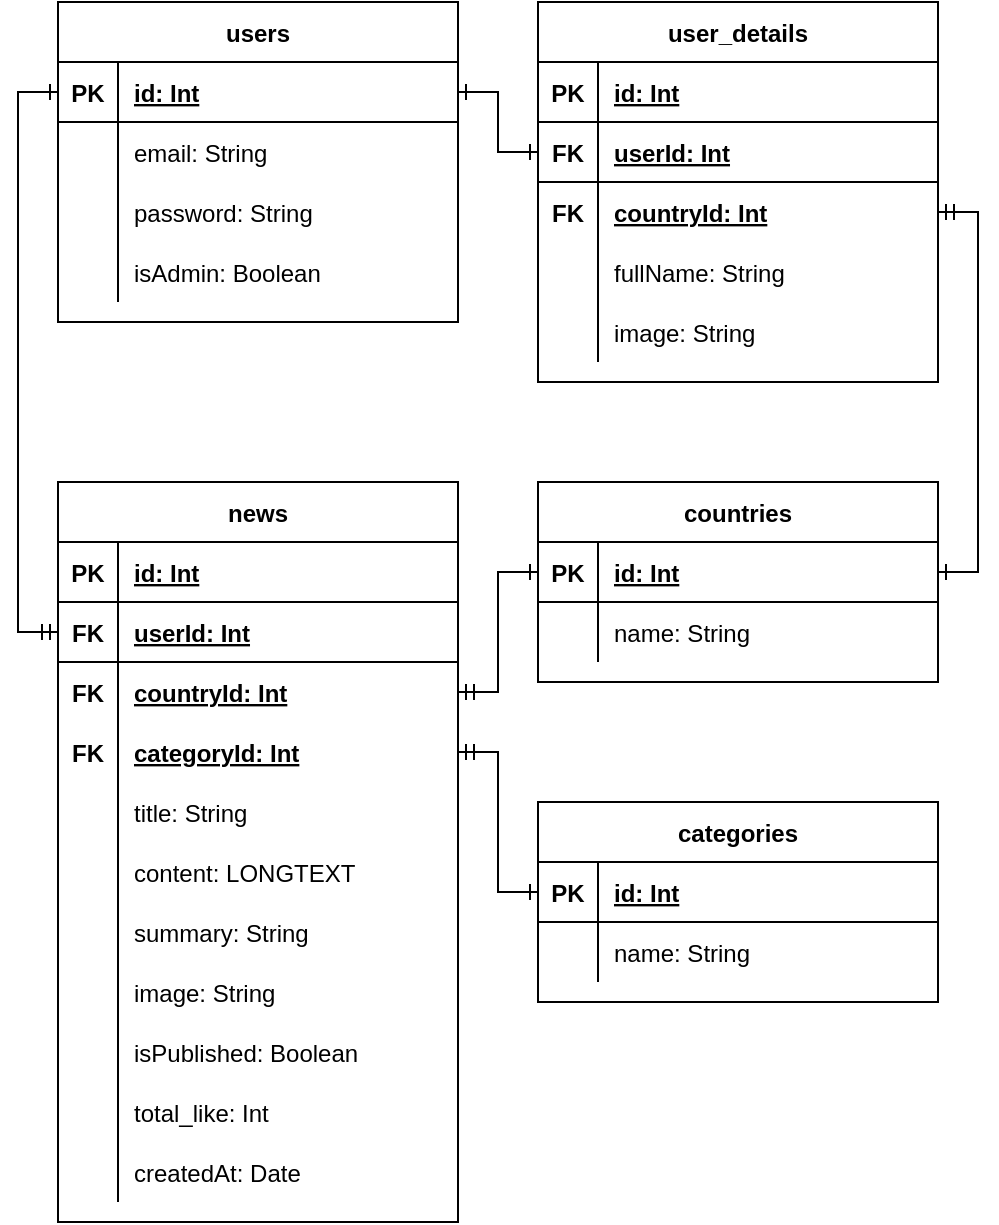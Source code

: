 <mxfile version="20.5.3" type="device"><diagram id="C5RBs43oDa-KdzZeNtuy" name="Page-1"><mxGraphModel dx="1032" dy="624" grid="1" gridSize="10" guides="1" tooltips="1" connect="1" arrows="1" fold="1" page="1" pageScale="1" pageWidth="827" pageHeight="1169" math="0" shadow="0"><root><mxCell id="WIyWlLk6GJQsqaUBKTNV-0"/><mxCell id="WIyWlLk6GJQsqaUBKTNV-1" parent="WIyWlLk6GJQsqaUBKTNV-0"/><mxCell id="AtHMtqorN1q4MzDnOZxd-13" value="users" style="shape=table;startSize=30;container=1;collapsible=1;childLayout=tableLayout;fixedRows=1;rowLines=0;fontStyle=1;align=center;resizeLast=1;" parent="WIyWlLk6GJQsqaUBKTNV-1" vertex="1"><mxGeometry x="40" width="200" height="160" as="geometry"><mxRectangle x="-230" y="350" width="90" height="30" as="alternateBounds"/></mxGeometry></mxCell><mxCell id="AtHMtqorN1q4MzDnOZxd-14" value="" style="shape=tableRow;horizontal=0;startSize=0;swimlaneHead=0;swimlaneBody=0;fillColor=none;collapsible=0;dropTarget=0;points=[[0,0.5],[1,0.5]];portConstraint=eastwest;top=0;left=0;right=0;bottom=1;" parent="AtHMtqorN1q4MzDnOZxd-13" vertex="1"><mxGeometry y="30" width="200" height="30" as="geometry"/></mxCell><mxCell id="AtHMtqorN1q4MzDnOZxd-15" value="PK" style="shape=partialRectangle;connectable=0;fillColor=none;top=0;left=0;bottom=0;right=0;fontStyle=1;overflow=hidden;" parent="AtHMtqorN1q4MzDnOZxd-14" vertex="1"><mxGeometry width="30" height="30" as="geometry"><mxRectangle width="30" height="30" as="alternateBounds"/></mxGeometry></mxCell><mxCell id="AtHMtqorN1q4MzDnOZxd-16" value="id: Int" style="shape=partialRectangle;connectable=0;fillColor=none;top=0;left=0;bottom=0;right=0;align=left;spacingLeft=6;fontStyle=5;overflow=hidden;" parent="AtHMtqorN1q4MzDnOZxd-14" vertex="1"><mxGeometry x="30" width="170" height="30" as="geometry"><mxRectangle width="170" height="30" as="alternateBounds"/></mxGeometry></mxCell><mxCell id="AtHMtqorN1q4MzDnOZxd-20" value="" style="shape=tableRow;horizontal=0;startSize=0;swimlaneHead=0;swimlaneBody=0;fillColor=none;collapsible=0;dropTarget=0;points=[[0,0.5],[1,0.5]];portConstraint=eastwest;top=0;left=0;right=0;bottom=0;" parent="AtHMtqorN1q4MzDnOZxd-13" vertex="1"><mxGeometry y="60" width="200" height="30" as="geometry"/></mxCell><mxCell id="AtHMtqorN1q4MzDnOZxd-21" value="" style="shape=partialRectangle;connectable=0;fillColor=none;top=0;left=0;bottom=0;right=0;editable=1;overflow=hidden;" parent="AtHMtqorN1q4MzDnOZxd-20" vertex="1"><mxGeometry width="30" height="30" as="geometry"><mxRectangle width="30" height="30" as="alternateBounds"/></mxGeometry></mxCell><mxCell id="AtHMtqorN1q4MzDnOZxd-22" value="email: String" style="shape=partialRectangle;connectable=0;fillColor=none;top=0;left=0;bottom=0;right=0;align=left;spacingLeft=6;overflow=hidden;" parent="AtHMtqorN1q4MzDnOZxd-20" vertex="1"><mxGeometry x="30" width="170" height="30" as="geometry"><mxRectangle width="170" height="30" as="alternateBounds"/></mxGeometry></mxCell><mxCell id="AtHMtqorN1q4MzDnOZxd-23" value="" style="shape=tableRow;horizontal=0;startSize=0;swimlaneHead=0;swimlaneBody=0;fillColor=none;collapsible=0;dropTarget=0;points=[[0,0.5],[1,0.5]];portConstraint=eastwest;top=0;left=0;right=0;bottom=0;" parent="AtHMtqorN1q4MzDnOZxd-13" vertex="1"><mxGeometry y="90" width="200" height="30" as="geometry"/></mxCell><mxCell id="AtHMtqorN1q4MzDnOZxd-24" value="" style="shape=partialRectangle;connectable=0;fillColor=none;top=0;left=0;bottom=0;right=0;editable=1;overflow=hidden;" parent="AtHMtqorN1q4MzDnOZxd-23" vertex="1"><mxGeometry width="30" height="30" as="geometry"><mxRectangle width="30" height="30" as="alternateBounds"/></mxGeometry></mxCell><mxCell id="AtHMtqorN1q4MzDnOZxd-25" value="password: String" style="shape=partialRectangle;connectable=0;fillColor=none;top=0;left=0;bottom=0;right=0;align=left;spacingLeft=6;overflow=hidden;" parent="AtHMtqorN1q4MzDnOZxd-23" vertex="1"><mxGeometry x="30" width="170" height="30" as="geometry"><mxRectangle width="170" height="30" as="alternateBounds"/></mxGeometry></mxCell><mxCell id="AtHMtqorN1q4MzDnOZxd-128" value="" style="shape=tableRow;horizontal=0;startSize=0;swimlaneHead=0;swimlaneBody=0;fillColor=none;collapsible=0;dropTarget=0;points=[[0,0.5],[1,0.5]];portConstraint=eastwest;top=0;left=0;right=0;bottom=0;" parent="AtHMtqorN1q4MzDnOZxd-13" vertex="1"><mxGeometry y="120" width="200" height="30" as="geometry"/></mxCell><mxCell id="AtHMtqorN1q4MzDnOZxd-129" value="" style="shape=partialRectangle;connectable=0;fillColor=none;top=0;left=0;bottom=0;right=0;editable=1;overflow=hidden;" parent="AtHMtqorN1q4MzDnOZxd-128" vertex="1"><mxGeometry width="30" height="30" as="geometry"><mxRectangle width="30" height="30" as="alternateBounds"/></mxGeometry></mxCell><mxCell id="AtHMtqorN1q4MzDnOZxd-130" value="isAdmin: Boolean" style="shape=partialRectangle;connectable=0;fillColor=none;top=0;left=0;bottom=0;right=0;align=left;spacingLeft=6;overflow=hidden;" parent="AtHMtqorN1q4MzDnOZxd-128" vertex="1"><mxGeometry x="30" width="170" height="30" as="geometry"><mxRectangle width="170" height="30" as="alternateBounds"/></mxGeometry></mxCell><mxCell id="AtHMtqorN1q4MzDnOZxd-111" value="user_details" style="shape=table;startSize=30;container=1;collapsible=1;childLayout=tableLayout;fixedRows=1;rowLines=0;fontStyle=1;align=center;resizeLast=1;" parent="WIyWlLk6GJQsqaUBKTNV-1" vertex="1"><mxGeometry x="280" width="200" height="190" as="geometry"><mxRectangle x="-230" y="350" width="90" height="30" as="alternateBounds"/></mxGeometry></mxCell><mxCell id="AtHMtqorN1q4MzDnOZxd-112" value="" style="shape=tableRow;horizontal=0;startSize=0;swimlaneHead=0;swimlaneBody=0;fillColor=none;collapsible=0;dropTarget=0;points=[[0,0.5],[1,0.5]];portConstraint=eastwest;top=0;left=0;right=0;bottom=1;" parent="AtHMtqorN1q4MzDnOZxd-111" vertex="1"><mxGeometry y="30" width="200" height="30" as="geometry"/></mxCell><mxCell id="AtHMtqorN1q4MzDnOZxd-113" value="PK" style="shape=partialRectangle;connectable=0;fillColor=none;top=0;left=0;bottom=0;right=0;fontStyle=1;overflow=hidden;" parent="AtHMtqorN1q4MzDnOZxd-112" vertex="1"><mxGeometry width="30" height="30" as="geometry"><mxRectangle width="30" height="30" as="alternateBounds"/></mxGeometry></mxCell><mxCell id="AtHMtqorN1q4MzDnOZxd-114" value="id: Int" style="shape=partialRectangle;connectable=0;fillColor=none;top=0;left=0;bottom=0;right=0;align=left;spacingLeft=6;fontStyle=5;overflow=hidden;" parent="AtHMtqorN1q4MzDnOZxd-112" vertex="1"><mxGeometry x="30" width="170" height="30" as="geometry"><mxRectangle width="170" height="30" as="alternateBounds"/></mxGeometry></mxCell><mxCell id="AtHMtqorN1q4MzDnOZxd-124" value="" style="shape=tableRow;horizontal=0;startSize=0;swimlaneHead=0;swimlaneBody=0;fillColor=none;collapsible=0;dropTarget=0;points=[[0,0.5],[1,0.5]];portConstraint=eastwest;top=0;left=0;right=0;bottom=1;" parent="AtHMtqorN1q4MzDnOZxd-111" vertex="1"><mxGeometry y="60" width="200" height="30" as="geometry"/></mxCell><mxCell id="AtHMtqorN1q4MzDnOZxd-125" value="FK" style="shape=partialRectangle;connectable=0;fillColor=none;top=0;left=0;bottom=0;right=0;fontStyle=1;overflow=hidden;" parent="AtHMtqorN1q4MzDnOZxd-124" vertex="1"><mxGeometry width="30" height="30" as="geometry"><mxRectangle width="30" height="30" as="alternateBounds"/></mxGeometry></mxCell><mxCell id="AtHMtqorN1q4MzDnOZxd-126" value="userId: Int" style="shape=partialRectangle;connectable=0;fillColor=none;top=0;left=0;bottom=0;right=0;align=left;spacingLeft=6;fontStyle=5;overflow=hidden;" parent="AtHMtqorN1q4MzDnOZxd-124" vertex="1"><mxGeometry x="30" width="170" height="30" as="geometry"><mxRectangle width="170" height="30" as="alternateBounds"/></mxGeometry></mxCell><mxCell id="AtHMtqorN1q4MzDnOZxd-121" value="" style="shape=tableRow;horizontal=0;startSize=0;swimlaneHead=0;swimlaneBody=0;fillColor=none;collapsible=0;dropTarget=0;points=[[0,0.5],[1,0.5]];portConstraint=eastwest;top=0;left=0;right=0;bottom=0;fontStyle=1" parent="AtHMtqorN1q4MzDnOZxd-111" vertex="1"><mxGeometry y="90" width="200" height="30" as="geometry"/></mxCell><mxCell id="AtHMtqorN1q4MzDnOZxd-122" value="FK" style="shape=partialRectangle;connectable=0;fillColor=none;top=0;left=0;bottom=0;right=0;editable=1;overflow=hidden;fontStyle=1" parent="AtHMtqorN1q4MzDnOZxd-121" vertex="1"><mxGeometry width="30" height="30" as="geometry"><mxRectangle width="30" height="30" as="alternateBounds"/></mxGeometry></mxCell><mxCell id="AtHMtqorN1q4MzDnOZxd-123" value="countryId: Int" style="shape=partialRectangle;connectable=0;fillColor=none;top=0;left=0;bottom=0;right=0;align=left;spacingLeft=6;overflow=hidden;fontStyle=5" parent="AtHMtqorN1q4MzDnOZxd-121" vertex="1"><mxGeometry x="30" width="170" height="30" as="geometry"><mxRectangle width="170" height="30" as="alternateBounds"/></mxGeometry></mxCell><mxCell id="AtHMtqorN1q4MzDnOZxd-115" value="" style="shape=tableRow;horizontal=0;startSize=0;swimlaneHead=0;swimlaneBody=0;fillColor=none;collapsible=0;dropTarget=0;points=[[0,0.5],[1,0.5]];portConstraint=eastwest;top=0;left=0;right=0;bottom=0;" parent="AtHMtqorN1q4MzDnOZxd-111" vertex="1"><mxGeometry y="120" width="200" height="30" as="geometry"/></mxCell><mxCell id="AtHMtqorN1q4MzDnOZxd-116" value="" style="shape=partialRectangle;connectable=0;fillColor=none;top=0;left=0;bottom=0;right=0;editable=1;overflow=hidden;" parent="AtHMtqorN1q4MzDnOZxd-115" vertex="1"><mxGeometry width="30" height="30" as="geometry"><mxRectangle width="30" height="30" as="alternateBounds"/></mxGeometry></mxCell><mxCell id="AtHMtqorN1q4MzDnOZxd-117" value="fullName: String" style="shape=partialRectangle;connectable=0;fillColor=none;top=0;left=0;bottom=0;right=0;align=left;spacingLeft=6;overflow=hidden;" parent="AtHMtqorN1q4MzDnOZxd-115" vertex="1"><mxGeometry x="30" width="170" height="30" as="geometry"><mxRectangle width="170" height="30" as="alternateBounds"/></mxGeometry></mxCell><mxCell id="AtHMtqorN1q4MzDnOZxd-118" value="" style="shape=tableRow;horizontal=0;startSize=0;swimlaneHead=0;swimlaneBody=0;fillColor=none;collapsible=0;dropTarget=0;points=[[0,0.5],[1,0.5]];portConstraint=eastwest;top=0;left=0;right=0;bottom=0;" parent="AtHMtqorN1q4MzDnOZxd-111" vertex="1"><mxGeometry y="150" width="200" height="30" as="geometry"/></mxCell><mxCell id="AtHMtqorN1q4MzDnOZxd-119" value="" style="shape=partialRectangle;connectable=0;fillColor=none;top=0;left=0;bottom=0;right=0;editable=1;overflow=hidden;" parent="AtHMtqorN1q4MzDnOZxd-118" vertex="1"><mxGeometry width="30" height="30" as="geometry"><mxRectangle width="30" height="30" as="alternateBounds"/></mxGeometry></mxCell><mxCell id="AtHMtqorN1q4MzDnOZxd-120" value="image: String" style="shape=partialRectangle;connectable=0;fillColor=none;top=0;left=0;bottom=0;right=0;align=left;spacingLeft=6;overflow=hidden;" parent="AtHMtqorN1q4MzDnOZxd-118" vertex="1"><mxGeometry x="30" width="170" height="30" as="geometry"><mxRectangle width="170" height="30" as="alternateBounds"/></mxGeometry></mxCell><mxCell id="AtHMtqorN1q4MzDnOZxd-127" style="edgeStyle=orthogonalEdgeStyle;rounded=0;orthogonalLoop=1;jettySize=auto;html=1;exitX=1;exitY=0.5;exitDx=0;exitDy=0;entryX=0;entryY=0.5;entryDx=0;entryDy=0;startArrow=ERone;startFill=0;endArrow=ERone;endFill=0;" parent="WIyWlLk6GJQsqaUBKTNV-1" source="AtHMtqorN1q4MzDnOZxd-14" target="AtHMtqorN1q4MzDnOZxd-124" edge="1"><mxGeometry relative="1" as="geometry"/></mxCell><mxCell id="AtHMtqorN1q4MzDnOZxd-131" value="news" style="shape=table;startSize=30;container=1;collapsible=1;childLayout=tableLayout;fixedRows=1;rowLines=0;fontStyle=1;align=center;resizeLast=1;" parent="WIyWlLk6GJQsqaUBKTNV-1" vertex="1"><mxGeometry x="40" y="240" width="200" height="370" as="geometry"><mxRectangle x="-230" y="350" width="90" height="30" as="alternateBounds"/></mxGeometry></mxCell><mxCell id="AtHMtqorN1q4MzDnOZxd-132" value="" style="shape=tableRow;horizontal=0;startSize=0;swimlaneHead=0;swimlaneBody=0;fillColor=none;collapsible=0;dropTarget=0;points=[[0,0.5],[1,0.5]];portConstraint=eastwest;top=0;left=0;right=0;bottom=1;" parent="AtHMtqorN1q4MzDnOZxd-131" vertex="1"><mxGeometry y="30" width="200" height="30" as="geometry"/></mxCell><mxCell id="AtHMtqorN1q4MzDnOZxd-133" value="PK" style="shape=partialRectangle;connectable=0;fillColor=none;top=0;left=0;bottom=0;right=0;fontStyle=1;overflow=hidden;" parent="AtHMtqorN1q4MzDnOZxd-132" vertex="1"><mxGeometry width="30" height="30" as="geometry"><mxRectangle width="30" height="30" as="alternateBounds"/></mxGeometry></mxCell><mxCell id="AtHMtqorN1q4MzDnOZxd-134" value="id: Int" style="shape=partialRectangle;connectable=0;fillColor=none;top=0;left=0;bottom=0;right=0;align=left;spacingLeft=6;fontStyle=5;overflow=hidden;" parent="AtHMtqorN1q4MzDnOZxd-132" vertex="1"><mxGeometry x="30" width="170" height="30" as="geometry"><mxRectangle width="170" height="30" as="alternateBounds"/></mxGeometry></mxCell><mxCell id="AtHMtqorN1q4MzDnOZxd-153" value="" style="shape=tableRow;horizontal=0;startSize=0;swimlaneHead=0;swimlaneBody=0;fillColor=none;collapsible=0;dropTarget=0;points=[[0,0.5],[1,0.5]];portConstraint=eastwest;top=0;left=0;right=0;bottom=1;" parent="AtHMtqorN1q4MzDnOZxd-131" vertex="1"><mxGeometry y="60" width="200" height="30" as="geometry"/></mxCell><mxCell id="AtHMtqorN1q4MzDnOZxd-154" value="FK" style="shape=partialRectangle;connectable=0;fillColor=none;top=0;left=0;bottom=0;right=0;fontStyle=1;overflow=hidden;" parent="AtHMtqorN1q4MzDnOZxd-153" vertex="1"><mxGeometry width="30" height="30" as="geometry"><mxRectangle width="30" height="30" as="alternateBounds"/></mxGeometry></mxCell><mxCell id="AtHMtqorN1q4MzDnOZxd-155" value="userId: Int" style="shape=partialRectangle;connectable=0;fillColor=none;top=0;left=0;bottom=0;right=0;align=left;spacingLeft=6;fontStyle=5;overflow=hidden;" parent="AtHMtqorN1q4MzDnOZxd-153" vertex="1"><mxGeometry x="30" width="170" height="30" as="geometry"><mxRectangle width="170" height="30" as="alternateBounds"/></mxGeometry></mxCell><mxCell id="AtHMtqorN1q4MzDnOZxd-150" value="" style="shape=tableRow;horizontal=0;startSize=0;swimlaneHead=0;swimlaneBody=0;fillColor=none;collapsible=0;dropTarget=0;points=[[0,0.5],[1,0.5]];portConstraint=eastwest;top=0;left=0;right=0;bottom=0;" parent="AtHMtqorN1q4MzDnOZxd-131" vertex="1"><mxGeometry y="90" width="200" height="30" as="geometry"/></mxCell><mxCell id="AtHMtqorN1q4MzDnOZxd-151" value="FK" style="shape=partialRectangle;connectable=0;fillColor=none;top=0;left=0;bottom=0;right=0;editable=1;overflow=hidden;fontStyle=1" parent="AtHMtqorN1q4MzDnOZxd-150" vertex="1"><mxGeometry width="30" height="30" as="geometry"><mxRectangle width="30" height="30" as="alternateBounds"/></mxGeometry></mxCell><mxCell id="AtHMtqorN1q4MzDnOZxd-152" value="countryId: Int" style="shape=partialRectangle;connectable=0;fillColor=none;top=0;left=0;bottom=0;right=0;align=left;spacingLeft=6;overflow=hidden;fontStyle=5" parent="AtHMtqorN1q4MzDnOZxd-150" vertex="1"><mxGeometry x="30" width="170" height="30" as="geometry"><mxRectangle width="170" height="30" as="alternateBounds"/></mxGeometry></mxCell><mxCell id="AtHMtqorN1q4MzDnOZxd-147" value="" style="shape=tableRow;horizontal=0;startSize=0;swimlaneHead=0;swimlaneBody=0;fillColor=none;collapsible=0;dropTarget=0;points=[[0,0.5],[1,0.5]];portConstraint=eastwest;top=0;left=0;right=0;bottom=0;" parent="AtHMtqorN1q4MzDnOZxd-131" vertex="1"><mxGeometry y="120" width="200" height="30" as="geometry"/></mxCell><mxCell id="AtHMtqorN1q4MzDnOZxd-148" value="FK" style="shape=partialRectangle;connectable=0;fillColor=none;top=0;left=0;bottom=0;right=0;editable=1;overflow=hidden;fontStyle=1" parent="AtHMtqorN1q4MzDnOZxd-147" vertex="1"><mxGeometry width="30" height="30" as="geometry"><mxRectangle width="30" height="30" as="alternateBounds"/></mxGeometry></mxCell><mxCell id="AtHMtqorN1q4MzDnOZxd-149" value="categoryId: Int" style="shape=partialRectangle;connectable=0;fillColor=none;top=0;left=0;bottom=0;right=0;align=left;spacingLeft=6;overflow=hidden;fontStyle=5" parent="AtHMtqorN1q4MzDnOZxd-147" vertex="1"><mxGeometry x="30" width="170" height="30" as="geometry"><mxRectangle width="170" height="30" as="alternateBounds"/></mxGeometry></mxCell><mxCell id="AtHMtqorN1q4MzDnOZxd-135" value="" style="shape=tableRow;horizontal=0;startSize=0;swimlaneHead=0;swimlaneBody=0;fillColor=none;collapsible=0;dropTarget=0;points=[[0,0.5],[1,0.5]];portConstraint=eastwest;top=0;left=0;right=0;bottom=0;" parent="AtHMtqorN1q4MzDnOZxd-131" vertex="1"><mxGeometry y="150" width="200" height="30" as="geometry"/></mxCell><mxCell id="AtHMtqorN1q4MzDnOZxd-136" value="" style="shape=partialRectangle;connectable=0;fillColor=none;top=0;left=0;bottom=0;right=0;editable=1;overflow=hidden;" parent="AtHMtqorN1q4MzDnOZxd-135" vertex="1"><mxGeometry width="30" height="30" as="geometry"><mxRectangle width="30" height="30" as="alternateBounds"/></mxGeometry></mxCell><mxCell id="AtHMtqorN1q4MzDnOZxd-137" value="title: String" style="shape=partialRectangle;connectable=0;fillColor=none;top=0;left=0;bottom=0;right=0;align=left;spacingLeft=6;overflow=hidden;" parent="AtHMtqorN1q4MzDnOZxd-135" vertex="1"><mxGeometry x="30" width="170" height="30" as="geometry"><mxRectangle width="170" height="30" as="alternateBounds"/></mxGeometry></mxCell><mxCell id="AtHMtqorN1q4MzDnOZxd-138" value="" style="shape=tableRow;horizontal=0;startSize=0;swimlaneHead=0;swimlaneBody=0;fillColor=none;collapsible=0;dropTarget=0;points=[[0,0.5],[1,0.5]];portConstraint=eastwest;top=0;left=0;right=0;bottom=0;" parent="AtHMtqorN1q4MzDnOZxd-131" vertex="1"><mxGeometry y="180" width="200" height="30" as="geometry"/></mxCell><mxCell id="AtHMtqorN1q4MzDnOZxd-139" value="" style="shape=partialRectangle;connectable=0;fillColor=none;top=0;left=0;bottom=0;right=0;editable=1;overflow=hidden;" parent="AtHMtqorN1q4MzDnOZxd-138" vertex="1"><mxGeometry width="30" height="30" as="geometry"><mxRectangle width="30" height="30" as="alternateBounds"/></mxGeometry></mxCell><mxCell id="AtHMtqorN1q4MzDnOZxd-140" value="content: LONGTEXT" style="shape=partialRectangle;connectable=0;fillColor=none;top=0;left=0;bottom=0;right=0;align=left;spacingLeft=6;overflow=hidden;" parent="AtHMtqorN1q4MzDnOZxd-138" vertex="1"><mxGeometry x="30" width="170" height="30" as="geometry"><mxRectangle width="170" height="30" as="alternateBounds"/></mxGeometry></mxCell><mxCell id="AtHMtqorN1q4MzDnOZxd-160" value="" style="shape=tableRow;horizontal=0;startSize=0;swimlaneHead=0;swimlaneBody=0;fillColor=none;collapsible=0;dropTarget=0;points=[[0,0.5],[1,0.5]];portConstraint=eastwest;top=0;left=0;right=0;bottom=0;" parent="AtHMtqorN1q4MzDnOZxd-131" vertex="1"><mxGeometry y="210" width="200" height="30" as="geometry"/></mxCell><mxCell id="AtHMtqorN1q4MzDnOZxd-161" value="" style="shape=partialRectangle;connectable=0;fillColor=none;top=0;left=0;bottom=0;right=0;editable=1;overflow=hidden;" parent="AtHMtqorN1q4MzDnOZxd-160" vertex="1"><mxGeometry width="30" height="30" as="geometry"><mxRectangle width="30" height="30" as="alternateBounds"/></mxGeometry></mxCell><mxCell id="AtHMtqorN1q4MzDnOZxd-162" value="summary: String" style="shape=partialRectangle;connectable=0;fillColor=none;top=0;left=0;bottom=0;right=0;align=left;spacingLeft=6;overflow=hidden;" parent="AtHMtqorN1q4MzDnOZxd-160" vertex="1"><mxGeometry x="30" width="170" height="30" as="geometry"><mxRectangle width="170" height="30" as="alternateBounds"/></mxGeometry></mxCell><mxCell id="AtHMtqorN1q4MzDnOZxd-141" value="" style="shape=tableRow;horizontal=0;startSize=0;swimlaneHead=0;swimlaneBody=0;fillColor=none;collapsible=0;dropTarget=0;points=[[0,0.5],[1,0.5]];portConstraint=eastwest;top=0;left=0;right=0;bottom=0;" parent="AtHMtqorN1q4MzDnOZxd-131" vertex="1"><mxGeometry y="240" width="200" height="30" as="geometry"/></mxCell><mxCell id="AtHMtqorN1q4MzDnOZxd-142" value="" style="shape=partialRectangle;connectable=0;fillColor=none;top=0;left=0;bottom=0;right=0;editable=1;overflow=hidden;" parent="AtHMtqorN1q4MzDnOZxd-141" vertex="1"><mxGeometry width="30" height="30" as="geometry"><mxRectangle width="30" height="30" as="alternateBounds"/></mxGeometry></mxCell><mxCell id="AtHMtqorN1q4MzDnOZxd-143" value="image: String" style="shape=partialRectangle;connectable=0;fillColor=none;top=0;left=0;bottom=0;right=0;align=left;spacingLeft=6;overflow=hidden;" parent="AtHMtqorN1q4MzDnOZxd-141" vertex="1"><mxGeometry x="30" width="170" height="30" as="geometry"><mxRectangle width="170" height="30" as="alternateBounds"/></mxGeometry></mxCell><mxCell id="AtHMtqorN1q4MzDnOZxd-157" value="" style="shape=tableRow;horizontal=0;startSize=0;swimlaneHead=0;swimlaneBody=0;fillColor=none;collapsible=0;dropTarget=0;points=[[0,0.5],[1,0.5]];portConstraint=eastwest;top=0;left=0;right=0;bottom=0;" parent="AtHMtqorN1q4MzDnOZxd-131" vertex="1"><mxGeometry y="270" width="200" height="30" as="geometry"/></mxCell><mxCell id="AtHMtqorN1q4MzDnOZxd-158" value="" style="shape=partialRectangle;connectable=0;fillColor=none;top=0;left=0;bottom=0;right=0;editable=1;overflow=hidden;" parent="AtHMtqorN1q4MzDnOZxd-157" vertex="1"><mxGeometry width="30" height="30" as="geometry"><mxRectangle width="30" height="30" as="alternateBounds"/></mxGeometry></mxCell><mxCell id="AtHMtqorN1q4MzDnOZxd-159" value="isPublished: Boolean" style="shape=partialRectangle;connectable=0;fillColor=none;top=0;left=0;bottom=0;right=0;align=left;spacingLeft=6;overflow=hidden;" parent="AtHMtqorN1q4MzDnOZxd-157" vertex="1"><mxGeometry x="30" width="170" height="30" as="geometry"><mxRectangle width="170" height="30" as="alternateBounds"/></mxGeometry></mxCell><mxCell id="AtHMtqorN1q4MzDnOZxd-180" value="" style="shape=tableRow;horizontal=0;startSize=0;swimlaneHead=0;swimlaneBody=0;fillColor=none;collapsible=0;dropTarget=0;points=[[0,0.5],[1,0.5]];portConstraint=eastwest;top=0;left=0;right=0;bottom=0;" parent="AtHMtqorN1q4MzDnOZxd-131" vertex="1"><mxGeometry y="300" width="200" height="30" as="geometry"/></mxCell><mxCell id="AtHMtqorN1q4MzDnOZxd-181" value="" style="shape=partialRectangle;connectable=0;fillColor=none;top=0;left=0;bottom=0;right=0;editable=1;overflow=hidden;" parent="AtHMtqorN1q4MzDnOZxd-180" vertex="1"><mxGeometry width="30" height="30" as="geometry"><mxRectangle width="30" height="30" as="alternateBounds"/></mxGeometry></mxCell><mxCell id="AtHMtqorN1q4MzDnOZxd-182" value="total_like: Int" style="shape=partialRectangle;connectable=0;fillColor=none;top=0;left=0;bottom=0;right=0;align=left;spacingLeft=6;overflow=hidden;" parent="AtHMtqorN1q4MzDnOZxd-180" vertex="1"><mxGeometry x="30" width="170" height="30" as="geometry"><mxRectangle width="170" height="30" as="alternateBounds"/></mxGeometry></mxCell><mxCell id="AtHMtqorN1q4MzDnOZxd-144" value="" style="shape=tableRow;horizontal=0;startSize=0;swimlaneHead=0;swimlaneBody=0;fillColor=none;collapsible=0;dropTarget=0;points=[[0,0.5],[1,0.5]];portConstraint=eastwest;top=0;left=0;right=0;bottom=0;" parent="AtHMtqorN1q4MzDnOZxd-131" vertex="1"><mxGeometry y="330" width="200" height="30" as="geometry"/></mxCell><mxCell id="AtHMtqorN1q4MzDnOZxd-145" value="" style="shape=partialRectangle;connectable=0;fillColor=none;top=0;left=0;bottom=0;right=0;editable=1;overflow=hidden;" parent="AtHMtqorN1q4MzDnOZxd-144" vertex="1"><mxGeometry width="30" height="30" as="geometry"><mxRectangle width="30" height="30" as="alternateBounds"/></mxGeometry></mxCell><mxCell id="AtHMtqorN1q4MzDnOZxd-146" value="createdAt: Date" style="shape=partialRectangle;connectable=0;fillColor=none;top=0;left=0;bottom=0;right=0;align=left;spacingLeft=6;overflow=hidden;" parent="AtHMtqorN1q4MzDnOZxd-144" vertex="1"><mxGeometry x="30" width="170" height="30" as="geometry"><mxRectangle width="170" height="30" as="alternateBounds"/></mxGeometry></mxCell><mxCell id="AtHMtqorN1q4MzDnOZxd-156" style="edgeStyle=orthogonalEdgeStyle;rounded=0;orthogonalLoop=1;jettySize=auto;html=1;exitX=0;exitY=0.5;exitDx=0;exitDy=0;entryX=0;entryY=0.5;entryDx=0;entryDy=0;startArrow=ERone;startFill=0;endArrow=ERmandOne;endFill=0;" parent="WIyWlLk6GJQsqaUBKTNV-1" source="AtHMtqorN1q4MzDnOZxd-14" target="AtHMtqorN1q4MzDnOZxd-153" edge="1"><mxGeometry relative="1" as="geometry"/></mxCell><mxCell id="AtHMtqorN1q4MzDnOZxd-183" value="countries" style="shape=table;startSize=30;container=1;collapsible=1;childLayout=tableLayout;fixedRows=1;rowLines=0;fontStyle=1;align=center;resizeLast=1;" parent="WIyWlLk6GJQsqaUBKTNV-1" vertex="1"><mxGeometry x="280" y="240" width="200" height="100" as="geometry"><mxRectangle x="-230" y="350" width="90" height="30" as="alternateBounds"/></mxGeometry></mxCell><mxCell id="AtHMtqorN1q4MzDnOZxd-184" value="" style="shape=tableRow;horizontal=0;startSize=0;swimlaneHead=0;swimlaneBody=0;fillColor=none;collapsible=0;dropTarget=0;points=[[0,0.5],[1,0.5]];portConstraint=eastwest;top=0;left=0;right=0;bottom=1;" parent="AtHMtqorN1q4MzDnOZxd-183" vertex="1"><mxGeometry y="30" width="200" height="30" as="geometry"/></mxCell><mxCell id="AtHMtqorN1q4MzDnOZxd-185" value="PK" style="shape=partialRectangle;connectable=0;fillColor=none;top=0;left=0;bottom=0;right=0;fontStyle=1;overflow=hidden;" parent="AtHMtqorN1q4MzDnOZxd-184" vertex="1"><mxGeometry width="30" height="30" as="geometry"><mxRectangle width="30" height="30" as="alternateBounds"/></mxGeometry></mxCell><mxCell id="AtHMtqorN1q4MzDnOZxd-186" value="id: Int" style="shape=partialRectangle;connectable=0;fillColor=none;top=0;left=0;bottom=0;right=0;align=left;spacingLeft=6;fontStyle=5;overflow=hidden;" parent="AtHMtqorN1q4MzDnOZxd-184" vertex="1"><mxGeometry x="30" width="170" height="30" as="geometry"><mxRectangle width="170" height="30" as="alternateBounds"/></mxGeometry></mxCell><mxCell id="AtHMtqorN1q4MzDnOZxd-190" value="" style="shape=tableRow;horizontal=0;startSize=0;swimlaneHead=0;swimlaneBody=0;fillColor=none;collapsible=0;dropTarget=0;points=[[0,0.5],[1,0.5]];portConstraint=eastwest;top=0;left=0;right=0;bottom=0;" parent="AtHMtqorN1q4MzDnOZxd-183" vertex="1"><mxGeometry y="60" width="200" height="30" as="geometry"/></mxCell><mxCell id="AtHMtqorN1q4MzDnOZxd-191" value="" style="shape=partialRectangle;connectable=0;fillColor=none;top=0;left=0;bottom=0;right=0;editable=1;overflow=hidden;" parent="AtHMtqorN1q4MzDnOZxd-190" vertex="1"><mxGeometry width="30" height="30" as="geometry"><mxRectangle width="30" height="30" as="alternateBounds"/></mxGeometry></mxCell><mxCell id="AtHMtqorN1q4MzDnOZxd-192" value="name: String" style="shape=partialRectangle;connectable=0;fillColor=none;top=0;left=0;bottom=0;right=0;align=left;spacingLeft=6;overflow=hidden;" parent="AtHMtqorN1q4MzDnOZxd-190" vertex="1"><mxGeometry x="30" width="170" height="30" as="geometry"><mxRectangle width="170" height="30" as="alternateBounds"/></mxGeometry></mxCell><mxCell id="AtHMtqorN1q4MzDnOZxd-200" style="edgeStyle=orthogonalEdgeStyle;rounded=0;orthogonalLoop=1;jettySize=auto;html=1;exitX=1;exitY=0.5;exitDx=0;exitDy=0;entryX=1;entryY=0.5;entryDx=0;entryDy=0;startArrow=ERmandOne;startFill=0;endArrow=ERone;endFill=0;" parent="WIyWlLk6GJQsqaUBKTNV-1" source="AtHMtqorN1q4MzDnOZxd-121" target="AtHMtqorN1q4MzDnOZxd-184" edge="1"><mxGeometry relative="1" as="geometry"/></mxCell><mxCell id="AtHMtqorN1q4MzDnOZxd-201" style="edgeStyle=orthogonalEdgeStyle;rounded=0;orthogonalLoop=1;jettySize=auto;html=1;exitX=0;exitY=0.5;exitDx=0;exitDy=0;entryX=1;entryY=0.5;entryDx=0;entryDy=0;startArrow=ERone;startFill=0;endArrow=ERmandOne;endFill=0;" parent="WIyWlLk6GJQsqaUBKTNV-1" source="AtHMtqorN1q4MzDnOZxd-184" target="AtHMtqorN1q4MzDnOZxd-150" edge="1"><mxGeometry relative="1" as="geometry"/></mxCell><mxCell id="AtHMtqorN1q4MzDnOZxd-202" value="categories" style="shape=table;startSize=30;container=1;collapsible=1;childLayout=tableLayout;fixedRows=1;rowLines=0;fontStyle=1;align=center;resizeLast=1;" parent="WIyWlLk6GJQsqaUBKTNV-1" vertex="1"><mxGeometry x="280" y="400" width="200" height="100" as="geometry"><mxRectangle x="-230" y="350" width="90" height="30" as="alternateBounds"/></mxGeometry></mxCell><mxCell id="AtHMtqorN1q4MzDnOZxd-203" value="" style="shape=tableRow;horizontal=0;startSize=0;swimlaneHead=0;swimlaneBody=0;fillColor=none;collapsible=0;dropTarget=0;points=[[0,0.5],[1,0.5]];portConstraint=eastwest;top=0;left=0;right=0;bottom=1;" parent="AtHMtqorN1q4MzDnOZxd-202" vertex="1"><mxGeometry y="30" width="200" height="30" as="geometry"/></mxCell><mxCell id="AtHMtqorN1q4MzDnOZxd-204" value="PK" style="shape=partialRectangle;connectable=0;fillColor=none;top=0;left=0;bottom=0;right=0;fontStyle=1;overflow=hidden;" parent="AtHMtqorN1q4MzDnOZxd-203" vertex="1"><mxGeometry width="30" height="30" as="geometry"><mxRectangle width="30" height="30" as="alternateBounds"/></mxGeometry></mxCell><mxCell id="AtHMtqorN1q4MzDnOZxd-205" value="id: Int" style="shape=partialRectangle;connectable=0;fillColor=none;top=0;left=0;bottom=0;right=0;align=left;spacingLeft=6;fontStyle=5;overflow=hidden;" parent="AtHMtqorN1q4MzDnOZxd-203" vertex="1"><mxGeometry x="30" width="170" height="30" as="geometry"><mxRectangle width="170" height="30" as="alternateBounds"/></mxGeometry></mxCell><mxCell id="AtHMtqorN1q4MzDnOZxd-206" value="" style="shape=tableRow;horizontal=0;startSize=0;swimlaneHead=0;swimlaneBody=0;fillColor=none;collapsible=0;dropTarget=0;points=[[0,0.5],[1,0.5]];portConstraint=eastwest;top=0;left=0;right=0;bottom=0;" parent="AtHMtqorN1q4MzDnOZxd-202" vertex="1"><mxGeometry y="60" width="200" height="30" as="geometry"/></mxCell><mxCell id="AtHMtqorN1q4MzDnOZxd-207" value="" style="shape=partialRectangle;connectable=0;fillColor=none;top=0;left=0;bottom=0;right=0;editable=1;overflow=hidden;" parent="AtHMtqorN1q4MzDnOZxd-206" vertex="1"><mxGeometry width="30" height="30" as="geometry"><mxRectangle width="30" height="30" as="alternateBounds"/></mxGeometry></mxCell><mxCell id="AtHMtqorN1q4MzDnOZxd-208" value="name: String" style="shape=partialRectangle;connectable=0;fillColor=none;top=0;left=0;bottom=0;right=0;align=left;spacingLeft=6;overflow=hidden;" parent="AtHMtqorN1q4MzDnOZxd-206" vertex="1"><mxGeometry x="30" width="170" height="30" as="geometry"><mxRectangle width="170" height="30" as="alternateBounds"/></mxGeometry></mxCell><mxCell id="AtHMtqorN1q4MzDnOZxd-209" style="edgeStyle=orthogonalEdgeStyle;rounded=0;orthogonalLoop=1;jettySize=auto;html=1;exitX=0;exitY=0.5;exitDx=0;exitDy=0;entryX=1;entryY=0.5;entryDx=0;entryDy=0;startArrow=ERone;startFill=0;endArrow=ERmandOne;endFill=0;" parent="WIyWlLk6GJQsqaUBKTNV-1" source="AtHMtqorN1q4MzDnOZxd-203" target="AtHMtqorN1q4MzDnOZxd-147" edge="1"><mxGeometry relative="1" as="geometry"/></mxCell></root></mxGraphModel></diagram></mxfile>